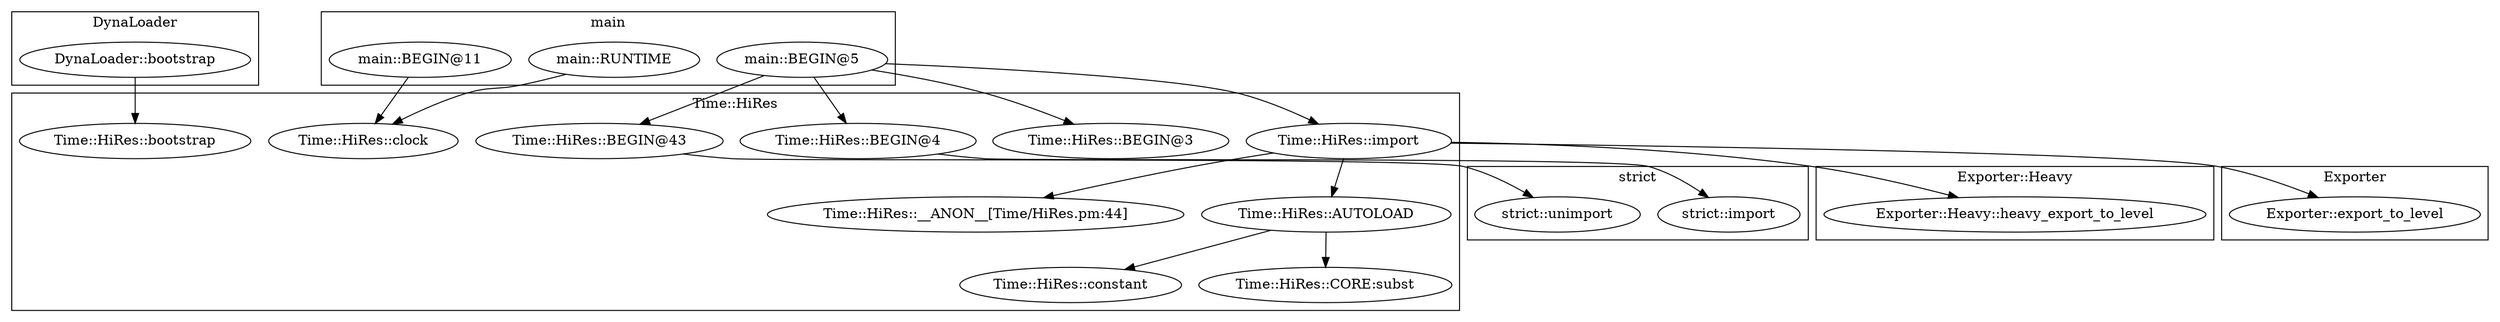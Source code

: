 digraph {
graph [overlap=false]
subgraph cluster_DynaLoader {
	label="DynaLoader";
	"DynaLoader::bootstrap";
}
subgraph cluster_main {
	label="main";
	"main::RUNTIME";
	"main::BEGIN@5";
	"main::BEGIN@11";
}
subgraph cluster_strict {
	label="strict";
	"strict::import";
	"strict::unimport";
}
subgraph cluster_Exporter_Heavy {
	label="Exporter::Heavy";
	"Exporter::Heavy::heavy_export_to_level";
}
subgraph cluster_Time_HiRes {
	label="Time::HiRes";
	"Time::HiRes::constant";
	"Time::HiRes::BEGIN@43";
	"Time::HiRes::clock";
	"Time::HiRes::__ANON__[Time/HiRes.pm:44]";
	"Time::HiRes::CORE:subst";
	"Time::HiRes::BEGIN@4";
	"Time::HiRes::AUTOLOAD";
	"Time::HiRes::BEGIN@3";
	"Time::HiRes::import";
	"Time::HiRes::bootstrap";
}
subgraph cluster_Exporter {
	label="Exporter";
	"Exporter::export_to_level";
}
"Time::HiRes::AUTOLOAD" -> "Time::HiRes::CORE:subst";
"main::BEGIN@5" -> "Time::HiRes::BEGIN@4";
"DynaLoader::bootstrap" -> "Time::HiRes::bootstrap";
"Time::HiRes::import" -> "Exporter::export_to_level";
"main::RUNTIME" -> "Time::HiRes::clock";
"main::BEGIN@11" -> "Time::HiRes::clock";
"Time::HiRes::import" -> "Time::HiRes::__ANON__[Time/HiRes.pm:44]";
"Time::HiRes::BEGIN@43" -> "strict::unimport";
"main::BEGIN@5" -> "Time::HiRes::import";
"Time::HiRes::import" -> "Exporter::Heavy::heavy_export_to_level";
"main::BEGIN@5" -> "Time::HiRes::BEGIN@3";
"Time::HiRes::AUTOLOAD" -> "Time::HiRes::constant";
"main::BEGIN@5" -> "Time::HiRes::BEGIN@43";
"Time::HiRes::import" -> "Time::HiRes::AUTOLOAD";
"Time::HiRes::BEGIN@4" -> "strict::import";
}
